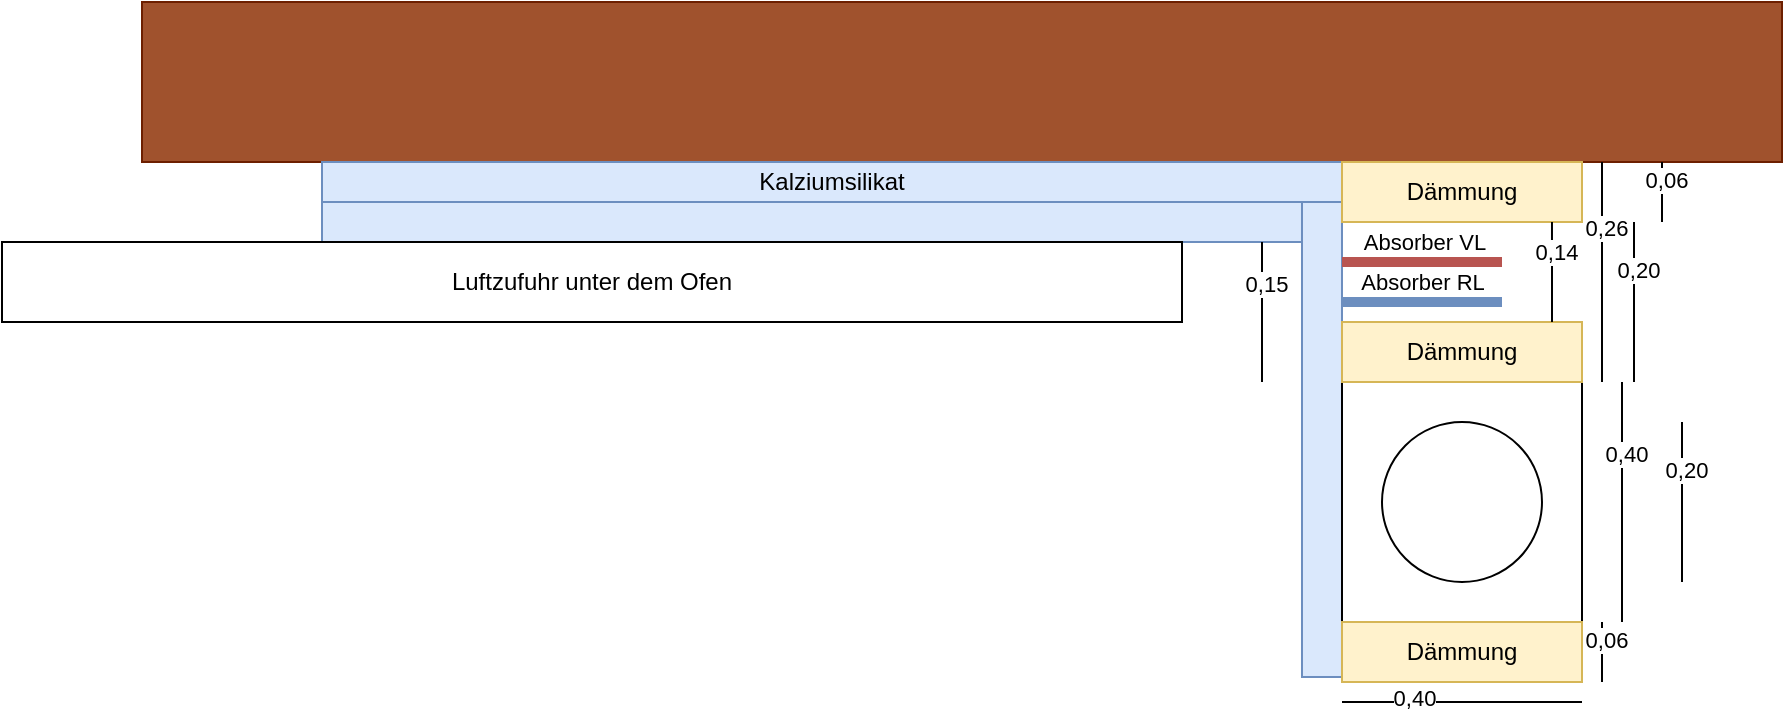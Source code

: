 <mxfile version="24.9.3">
  <diagram name="Seite-1" id="16ZDAB5GPZ33JYrLCA9-">
    <mxGraphModel dx="1061" dy="748" grid="1" gridSize="10" guides="1" tooltips="1" connect="1" arrows="1" fold="1" page="1" pageScale="1" pageWidth="827" pageHeight="1169" math="0" shadow="0">
      <root>
        <mxCell id="0" />
        <mxCell id="1" parent="0" />
        <mxCell id="0IMYz3kWrYP8GC6NdBTO-1" value="" style="rounded=0;whiteSpace=wrap;html=1;fillColor=#a0522d;fontColor=#ffffff;strokeColor=#6D1F00;" parent="1" vertex="1">
          <mxGeometry x="80" y="20" width="820" height="80" as="geometry" />
        </mxCell>
        <mxCell id="0IMYz3kWrYP8GC6NdBTO-2" value="Kalziumsilikat" style="rounded=0;whiteSpace=wrap;html=1;fillColor=#dae8fc;strokeColor=#6c8ebf;" parent="1" vertex="1">
          <mxGeometry x="170" y="100" width="510" height="20" as="geometry" />
        </mxCell>
        <mxCell id="0IMYz3kWrYP8GC6NdBTO-3" value="" style="rounded=0;whiteSpace=wrap;html=1;fillColor=#dae8fc;strokeColor=#6c8ebf;" parent="1" vertex="1">
          <mxGeometry x="170" y="120" width="490" height="20" as="geometry" />
        </mxCell>
        <mxCell id="0IMYz3kWrYP8GC6NdBTO-4" value="" style="rounded=0;whiteSpace=wrap;html=1;rotation=-90;fillColor=#dae8fc;strokeColor=#6c8ebf;" parent="1" vertex="1">
          <mxGeometry x="551.25" y="228.75" width="237.49" height="20" as="geometry" />
        </mxCell>
        <mxCell id="0IMYz3kWrYP8GC6NdBTO-5" value="" style="whiteSpace=wrap;html=1;aspect=fixed;" parent="1" vertex="1">
          <mxGeometry x="680" y="210" width="120" height="120" as="geometry" />
        </mxCell>
        <mxCell id="0IMYz3kWrYP8GC6NdBTO-7" value="" style="ellipse;whiteSpace=wrap;html=1;aspect=fixed;" parent="1" vertex="1">
          <mxGeometry x="700" y="230" width="80" height="80" as="geometry" />
        </mxCell>
        <mxCell id="0IMYz3kWrYP8GC6NdBTO-8" value="Dämmung" style="rounded=0;whiteSpace=wrap;html=1;fillColor=#fff2cc;strokeColor=#d6b656;" parent="1" vertex="1">
          <mxGeometry x="680" y="100" width="120" height="30" as="geometry" />
        </mxCell>
        <mxCell id="0IMYz3kWrYP8GC6NdBTO-9" value="" style="endArrow=none;html=1;rounded=0;" parent="1" edge="1">
          <mxGeometry width="50" height="50" relative="1" as="geometry">
            <mxPoint x="810" y="210" as="sourcePoint" />
            <mxPoint x="810" y="100" as="targetPoint" />
          </mxGeometry>
        </mxCell>
        <mxCell id="0IMYz3kWrYP8GC6NdBTO-10" value="0,26" style="edgeLabel;html=1;align=center;verticalAlign=middle;resizable=0;points=[];" parent="0IMYz3kWrYP8GC6NdBTO-9" vertex="1" connectable="0">
          <mxGeometry x="0.41" y="-2" relative="1" as="geometry">
            <mxPoint as="offset" />
          </mxGeometry>
        </mxCell>
        <mxCell id="0IMYz3kWrYP8GC6NdBTO-11" value="" style="endArrow=none;html=1;rounded=0;" parent="1" edge="1">
          <mxGeometry width="50" height="50" relative="1" as="geometry">
            <mxPoint x="840" y="130" as="sourcePoint" />
            <mxPoint x="840" y="100" as="targetPoint" />
          </mxGeometry>
        </mxCell>
        <mxCell id="0IMYz3kWrYP8GC6NdBTO-12" value="0,06" style="edgeLabel;html=1;align=center;verticalAlign=middle;resizable=0;points=[];" parent="0IMYz3kWrYP8GC6NdBTO-11" vertex="1" connectable="0">
          <mxGeometry x="0.41" y="-2" relative="1" as="geometry">
            <mxPoint as="offset" />
          </mxGeometry>
        </mxCell>
        <mxCell id="0IMYz3kWrYP8GC6NdBTO-13" value="" style="endArrow=none;html=1;rounded=0;" parent="1" edge="1">
          <mxGeometry width="50" height="50" relative="1" as="geometry">
            <mxPoint x="826" y="210" as="sourcePoint" />
            <mxPoint x="826" y="130" as="targetPoint" />
          </mxGeometry>
        </mxCell>
        <mxCell id="0IMYz3kWrYP8GC6NdBTO-14" value="0,20" style="edgeLabel;html=1;align=center;verticalAlign=middle;resizable=0;points=[];" parent="0IMYz3kWrYP8GC6NdBTO-13" vertex="1" connectable="0">
          <mxGeometry x="0.41" y="-2" relative="1" as="geometry">
            <mxPoint as="offset" />
          </mxGeometry>
        </mxCell>
        <mxCell id="0IMYz3kWrYP8GC6NdBTO-15" value="" style="endArrow=none;html=1;rounded=0;" parent="1" edge="1">
          <mxGeometry width="50" height="50" relative="1" as="geometry">
            <mxPoint x="820" y="330" as="sourcePoint" />
            <mxPoint x="820" y="210" as="targetPoint" />
          </mxGeometry>
        </mxCell>
        <mxCell id="0IMYz3kWrYP8GC6NdBTO-16" value="0,40" style="edgeLabel;html=1;align=center;verticalAlign=middle;resizable=0;points=[];" parent="0IMYz3kWrYP8GC6NdBTO-15" vertex="1" connectable="0">
          <mxGeometry x="0.41" y="-2" relative="1" as="geometry">
            <mxPoint as="offset" />
          </mxGeometry>
        </mxCell>
        <mxCell id="0IMYz3kWrYP8GC6NdBTO-17" value="" style="endArrow=none;html=1;rounded=0;" parent="1" edge="1">
          <mxGeometry width="50" height="50" relative="1" as="geometry">
            <mxPoint x="640" y="210" as="sourcePoint" />
            <mxPoint x="640" y="140" as="targetPoint" />
          </mxGeometry>
        </mxCell>
        <mxCell id="0IMYz3kWrYP8GC6NdBTO-18" value="0,15" style="edgeLabel;html=1;align=center;verticalAlign=middle;resizable=0;points=[];" parent="0IMYz3kWrYP8GC6NdBTO-17" vertex="1" connectable="0">
          <mxGeometry x="0.41" y="-2" relative="1" as="geometry">
            <mxPoint as="offset" />
          </mxGeometry>
        </mxCell>
        <mxCell id="0IMYz3kWrYP8GC6NdBTO-19" value="Dämmung" style="rounded=0;whiteSpace=wrap;html=1;fillColor=#fff2cc;strokeColor=#d6b656;" parent="1" vertex="1">
          <mxGeometry x="680" y="330" width="120" height="30" as="geometry" />
        </mxCell>
        <mxCell id="eBd5ReZBZG9NamVh_Q1u-1" value="" style="endArrow=none;html=1;rounded=0;" edge="1" parent="1">
          <mxGeometry width="50" height="50" relative="1" as="geometry">
            <mxPoint x="800" y="370" as="sourcePoint" />
            <mxPoint x="680" y="370" as="targetPoint" />
          </mxGeometry>
        </mxCell>
        <mxCell id="eBd5ReZBZG9NamVh_Q1u-2" value="0,40" style="edgeLabel;html=1;align=center;verticalAlign=middle;resizable=0;points=[];" vertex="1" connectable="0" parent="eBd5ReZBZG9NamVh_Q1u-1">
          <mxGeometry x="0.41" y="-2" relative="1" as="geometry">
            <mxPoint as="offset" />
          </mxGeometry>
        </mxCell>
        <mxCell id="eBd5ReZBZG9NamVh_Q1u-3" value="" style="endArrow=none;html=1;rounded=0;" edge="1" parent="1">
          <mxGeometry width="50" height="50" relative="1" as="geometry">
            <mxPoint x="810" y="360" as="sourcePoint" />
            <mxPoint x="810" y="330" as="targetPoint" />
          </mxGeometry>
        </mxCell>
        <mxCell id="eBd5ReZBZG9NamVh_Q1u-4" value="0,06" style="edgeLabel;html=1;align=center;verticalAlign=middle;resizable=0;points=[];" vertex="1" connectable="0" parent="eBd5ReZBZG9NamVh_Q1u-3">
          <mxGeometry x="0.41" y="-2" relative="1" as="geometry">
            <mxPoint as="offset" />
          </mxGeometry>
        </mxCell>
        <mxCell id="eBd5ReZBZG9NamVh_Q1u-5" value="" style="endArrow=none;html=1;rounded=0;" edge="1" parent="1">
          <mxGeometry width="50" height="50" relative="1" as="geometry">
            <mxPoint x="850" y="310" as="sourcePoint" />
            <mxPoint x="850" y="230" as="targetPoint" />
          </mxGeometry>
        </mxCell>
        <mxCell id="eBd5ReZBZG9NamVh_Q1u-6" value="0,20" style="edgeLabel;html=1;align=center;verticalAlign=middle;resizable=0;points=[];" vertex="1" connectable="0" parent="eBd5ReZBZG9NamVh_Q1u-5">
          <mxGeometry x="0.41" y="-2" relative="1" as="geometry">
            <mxPoint as="offset" />
          </mxGeometry>
        </mxCell>
        <mxCell id="eBd5ReZBZG9NamVh_Q1u-7" value="Luftzufuhr unter dem Ofen" style="rounded=0;whiteSpace=wrap;html=1;" vertex="1" parent="1">
          <mxGeometry x="10" y="140" width="590" height="40" as="geometry" />
        </mxCell>
        <mxCell id="eBd5ReZBZG9NamVh_Q1u-8" value="Dämmung" style="rounded=0;whiteSpace=wrap;html=1;fillColor=#fff2cc;strokeColor=#d6b656;" vertex="1" parent="1">
          <mxGeometry x="680" y="180" width="120" height="30" as="geometry" />
        </mxCell>
        <mxCell id="eBd5ReZBZG9NamVh_Q1u-9" value="" style="endArrow=none;html=1;rounded=0;" edge="1" parent="1">
          <mxGeometry width="50" height="50" relative="1" as="geometry">
            <mxPoint x="785" y="180" as="sourcePoint" />
            <mxPoint x="784.99" y="130" as="targetPoint" />
          </mxGeometry>
        </mxCell>
        <mxCell id="eBd5ReZBZG9NamVh_Q1u-10" value="0,14" style="edgeLabel;html=1;align=center;verticalAlign=middle;resizable=0;points=[];" vertex="1" connectable="0" parent="eBd5ReZBZG9NamVh_Q1u-9">
          <mxGeometry x="0.41" y="-2" relative="1" as="geometry">
            <mxPoint as="offset" />
          </mxGeometry>
        </mxCell>
        <mxCell id="eBd5ReZBZG9NamVh_Q1u-11" value="" style="endArrow=none;html=1;rounded=0;strokeWidth=5;fillColor=#f8cecc;strokeColor=#b85450;" edge="1" parent="1">
          <mxGeometry width="50" height="50" relative="1" as="geometry">
            <mxPoint x="680" y="150" as="sourcePoint" />
            <mxPoint x="760" y="150" as="targetPoint" />
          </mxGeometry>
        </mxCell>
        <mxCell id="eBd5ReZBZG9NamVh_Q1u-13" value="Absorber VL" style="edgeLabel;html=1;align=center;verticalAlign=middle;resizable=0;points=[];" vertex="1" connectable="0" parent="eBd5ReZBZG9NamVh_Q1u-11">
          <mxGeometry x="-0.191" y="3" relative="1" as="geometry">
            <mxPoint x="8" y="-7" as="offset" />
          </mxGeometry>
        </mxCell>
        <mxCell id="eBd5ReZBZG9NamVh_Q1u-12" value="" style="endArrow=none;html=1;rounded=0;strokeWidth=5;fillColor=#dae8fc;strokeColor=#6c8ebf;" edge="1" parent="1">
          <mxGeometry width="50" height="50" relative="1" as="geometry">
            <mxPoint x="680" y="170" as="sourcePoint" />
            <mxPoint x="760" y="170" as="targetPoint" />
          </mxGeometry>
        </mxCell>
        <mxCell id="eBd5ReZBZG9NamVh_Q1u-14" value="Absorber RL" style="edgeLabel;html=1;align=center;verticalAlign=middle;resizable=0;points=[];" vertex="1" connectable="0" parent="eBd5ReZBZG9NamVh_Q1u-12">
          <mxGeometry x="-0.329" y="-2" relative="1" as="geometry">
            <mxPoint x="13" y="-12" as="offset" />
          </mxGeometry>
        </mxCell>
      </root>
    </mxGraphModel>
  </diagram>
</mxfile>
